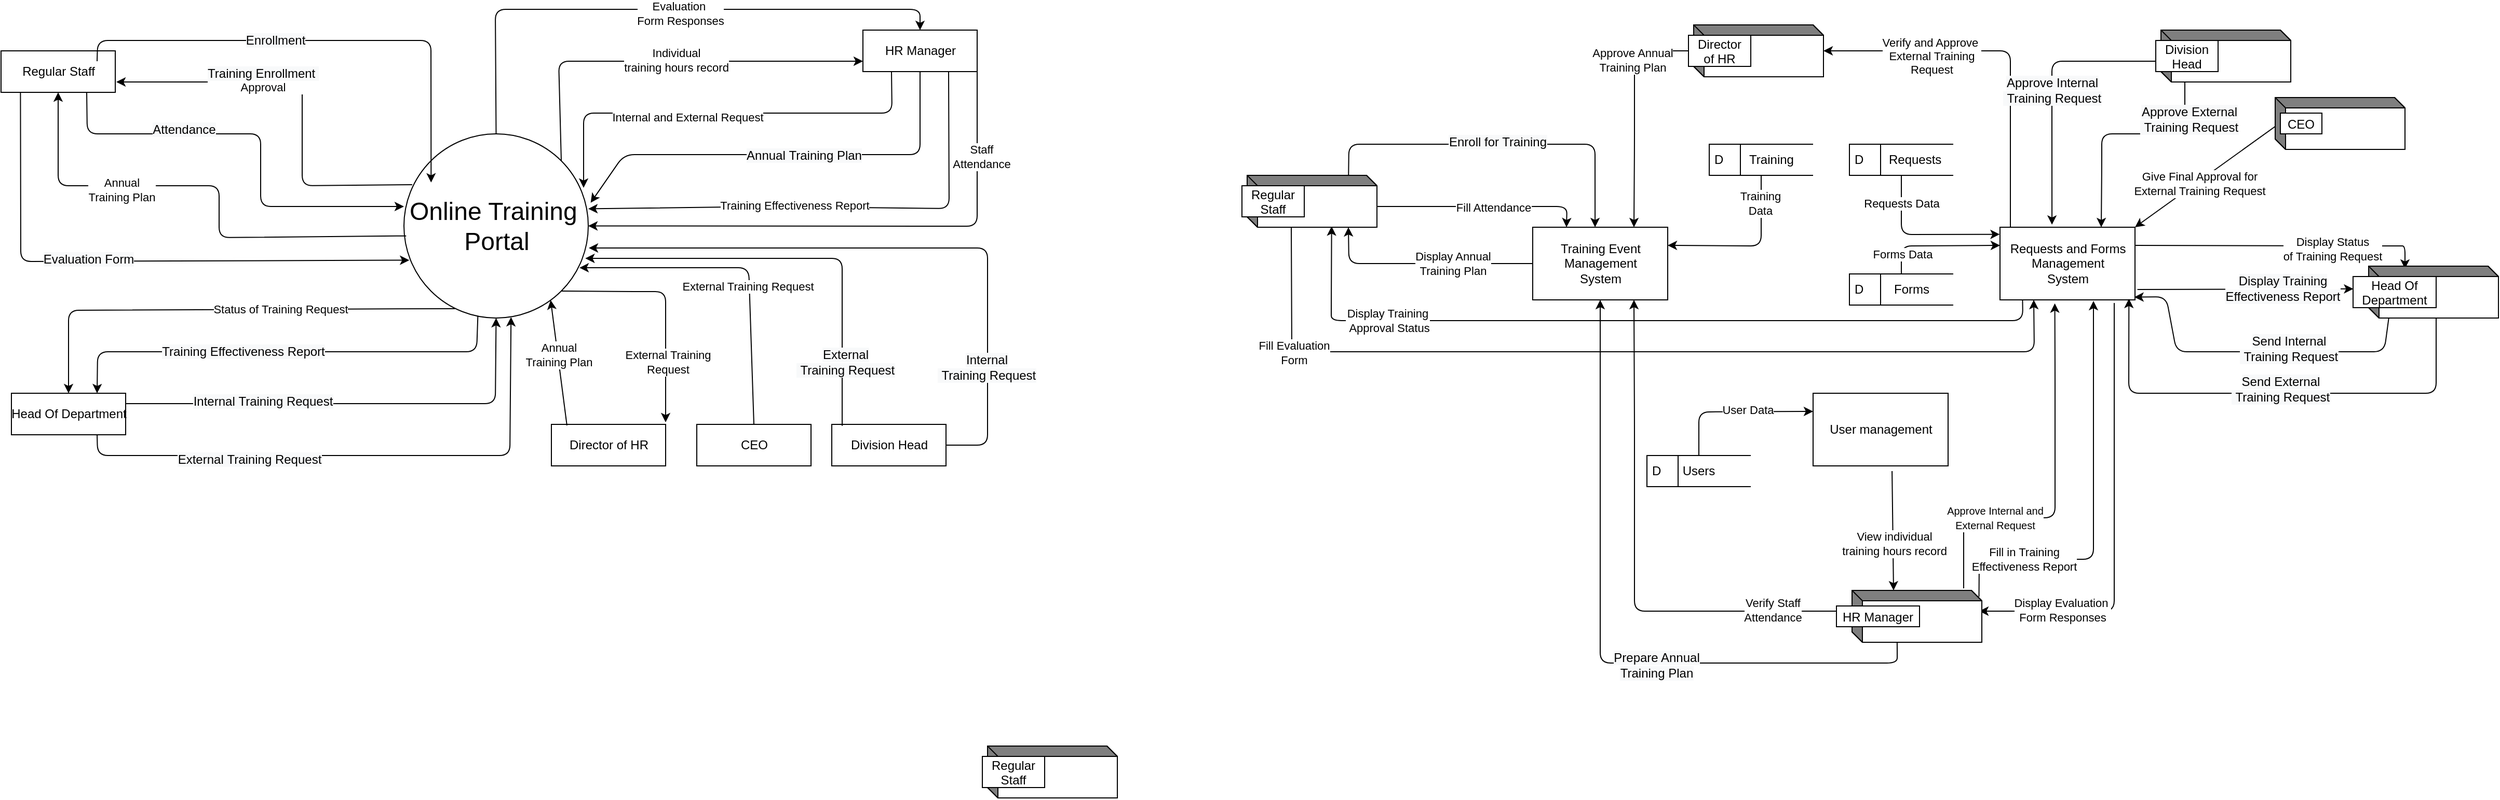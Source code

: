 <mxfile version="14.5.3" type="github">
  <diagram id="k6v7SNn6R5cbtLQKh57G" name="Page-1">
    <mxGraphModel dx="3220" dy="1243" grid="1" gridSize="10" guides="1" tooltips="1" connect="1" arrows="1" fold="1" page="1" pageScale="1" pageWidth="850" pageHeight="1100" math="0" shadow="0">
      <root>
        <mxCell id="0" />
        <mxCell id="1" parent="0" />
        <mxCell id="U9ONSfMutXBNtMthiVRR-1" value="Regular Staff" style="html=1;dashed=0;whitespace=wrap;" parent="1" vertex="1">
          <mxGeometry x="-790" y="180" width="110" height="40" as="geometry" />
        </mxCell>
        <mxCell id="U9ONSfMutXBNtMthiVRR-4" value="&lt;span style=&quot;font-size: 24px&quot;&gt;Online Training&amp;nbsp;&lt;/span&gt;&lt;br style=&quot;font-size: 24px&quot;&gt;&lt;span style=&quot;font-size: 24px&quot;&gt;Portal&lt;/span&gt;" style="shape=ellipse;html=1;dashed=0;whitespace=wrap;aspect=fixed;perimeter=ellipsePerimeter;" parent="1" vertex="1">
          <mxGeometry x="-402" y="260" width="177.5" height="177.5" as="geometry" />
        </mxCell>
        <mxCell id="U9ONSfMutXBNtMthiVRR-6" value="" style="endArrow=classic;html=1;exitX=0.045;exitY=0.276;exitDx=0;exitDy=0;exitPerimeter=0;" parent="1" source="U9ONSfMutXBNtMthiVRR-4" edge="1">
          <mxGeometry width="50" height="50" relative="1" as="geometry">
            <mxPoint x="-600" y="400" as="sourcePoint" />
            <mxPoint x="-679" y="210" as="targetPoint" />
            <Array as="points">
              <mxPoint x="-500" y="310" />
              <mxPoint x="-500" y="210" />
            </Array>
          </mxGeometry>
        </mxCell>
        <mxCell id="U9ONSfMutXBNtMthiVRR-8" value="&lt;span style=&quot;font-size: 12px ; background-color: rgb(248 , 249 , 250)&quot;&gt;Training Enrollment&amp;nbsp;&lt;br&gt;&lt;/span&gt;Approval" style="edgeLabel;html=1;align=center;verticalAlign=middle;resizable=0;points=[];" parent="U9ONSfMutXBNtMthiVRR-6" vertex="1" connectable="0">
          <mxGeometry x="0.268" y="-2" relative="1" as="geometry">
            <mxPoint as="offset" />
          </mxGeometry>
        </mxCell>
        <mxCell id="U9ONSfMutXBNtMthiVRR-9" value="" style="endArrow=classic;html=1;exitX=0.17;exitY=1.014;exitDx=0;exitDy=0;entryX=0.029;entryY=0.686;entryDx=0;entryDy=0;entryPerimeter=0;exitPerimeter=0;" parent="1" source="U9ONSfMutXBNtMthiVRR-1" target="U9ONSfMutXBNtMthiVRR-4" edge="1">
          <mxGeometry width="50" height="50" relative="1" as="geometry">
            <mxPoint x="-650" y="390" as="sourcePoint" />
            <mxPoint x="-600" y="340" as="targetPoint" />
            <Array as="points">
              <mxPoint x="-771" y="383" />
            </Array>
          </mxGeometry>
        </mxCell>
        <mxCell id="U9ONSfMutXBNtMthiVRR-10" value="&lt;span style=&quot;font-size: 12px ; background-color: rgb(248 , 249 , 250)&quot;&gt;Evaluation Form&lt;/span&gt;" style="edgeLabel;html=1;align=center;verticalAlign=middle;resizable=0;points=[];" parent="U9ONSfMutXBNtMthiVRR-9" vertex="1" connectable="0">
          <mxGeometry x="-0.153" y="2" relative="1" as="geometry">
            <mxPoint as="offset" />
          </mxGeometry>
        </mxCell>
        <mxCell id="U9ONSfMutXBNtMthiVRR-11" value="" style="endArrow=classic;html=1;exitX=0.75;exitY=1;exitDx=0;exitDy=0;" parent="1" source="U9ONSfMutXBNtMthiVRR-1" edge="1">
          <mxGeometry width="50" height="50" relative="1" as="geometry">
            <mxPoint x="-600" y="340" as="sourcePoint" />
            <mxPoint x="-402" y="330" as="targetPoint" />
            <Array as="points">
              <mxPoint x="-707" y="260" />
              <mxPoint x="-540" y="260" />
              <mxPoint x="-540" y="330" />
            </Array>
          </mxGeometry>
        </mxCell>
        <mxCell id="U9ONSfMutXBNtMthiVRR-13" value="&lt;span style=&quot;font-size: 12px ; background-color: rgb(248 , 249 , 250)&quot;&gt;Attendance&lt;/span&gt;" style="edgeLabel;html=1;align=center;verticalAlign=middle;resizable=0;points=[];" parent="U9ONSfMutXBNtMthiVRR-11" vertex="1" connectable="0">
          <mxGeometry x="-0.361" y="4" relative="1" as="geometry">
            <mxPoint as="offset" />
          </mxGeometry>
        </mxCell>
        <mxCell id="U9ONSfMutXBNtMthiVRR-14" value="" style="endArrow=classic;html=1;entryX=0.5;entryY=1;entryDx=0;entryDy=0;exitX=0.012;exitY=0.554;exitDx=0;exitDy=0;exitPerimeter=0;" parent="1" source="U9ONSfMutXBNtMthiVRR-4" target="U9ONSfMutXBNtMthiVRR-1" edge="1">
          <mxGeometry width="50" height="50" relative="1" as="geometry">
            <mxPoint x="-500" y="530" as="sourcePoint" />
            <mxPoint x="-450" y="480" as="targetPoint" />
            <Array as="points">
              <mxPoint x="-580" y="360" />
              <mxPoint x="-580" y="310" />
              <mxPoint x="-735" y="310" />
            </Array>
          </mxGeometry>
        </mxCell>
        <mxCell id="U9ONSfMutXBNtMthiVRR-15" value="Annual&lt;br&gt;Training Plan" style="edgeLabel;html=1;align=center;verticalAlign=middle;resizable=0;points=[];" parent="U9ONSfMutXBNtMthiVRR-14" vertex="1" connectable="0">
          <mxGeometry x="0.363" y="4" relative="1" as="geometry">
            <mxPoint as="offset" />
          </mxGeometry>
        </mxCell>
        <mxCell id="U9ONSfMutXBNtMthiVRR-16" value="Head Of Department" style="html=1;dashed=0;whitespace=wrap;" parent="1" vertex="1">
          <mxGeometry x="-780" y="510" width="110" height="40" as="geometry" />
        </mxCell>
        <mxCell id="U9ONSfMutXBNtMthiVRR-17" value="" style="endArrow=classic;html=1;entryX=0.5;entryY=0;entryDx=0;entryDy=0;exitX=0.277;exitY=0.949;exitDx=0;exitDy=0;exitPerimeter=0;" parent="1" source="U9ONSfMutXBNtMthiVRR-4" target="U9ONSfMutXBNtMthiVRR-16" edge="1">
          <mxGeometry width="50" height="50" relative="1" as="geometry">
            <mxPoint x="-570" y="540" as="sourcePoint" />
            <mxPoint x="-520" y="490" as="targetPoint" />
            <Array as="points">
              <mxPoint x="-725" y="430" />
            </Array>
          </mxGeometry>
        </mxCell>
        <mxCell id="U9ONSfMutXBNtMthiVRR-18" value="Status of Training Request" style="edgeLabel;html=1;align=center;verticalAlign=middle;resizable=0;points=[];" parent="U9ONSfMutXBNtMthiVRR-17" vertex="1" connectable="0">
          <mxGeometry x="-0.258" relative="1" as="geometry">
            <mxPoint as="offset" />
          </mxGeometry>
        </mxCell>
        <mxCell id="U9ONSfMutXBNtMthiVRR-19" value="" style="endArrow=classic;html=1;exitX=1;exitY=0.25;exitDx=0;exitDy=0;entryX=0.5;entryY=1;entryDx=0;entryDy=0;" parent="1" source="U9ONSfMutXBNtMthiVRR-16" target="U9ONSfMutXBNtMthiVRR-4" edge="1">
          <mxGeometry width="50" height="50" relative="1" as="geometry">
            <mxPoint x="-630" y="540" as="sourcePoint" />
            <mxPoint x="-400" y="500" as="targetPoint" />
            <Array as="points">
              <mxPoint x="-314" y="520" />
            </Array>
          </mxGeometry>
        </mxCell>
        <mxCell id="U9ONSfMutXBNtMthiVRR-20" value="&lt;span style=&quot;font-size: 12px ; background-color: rgb(248 , 249 , 250)&quot;&gt;Internal&lt;/span&gt;&lt;span style=&quot;font-size: 12px ; background-color: rgb(248 , 249 , 250)&quot;&gt;&amp;nbsp;Training Request&lt;/span&gt;" style="edgeLabel;html=1;align=center;verticalAlign=middle;resizable=0;points=[];" parent="U9ONSfMutXBNtMthiVRR-19" vertex="1" connectable="0">
          <mxGeometry x="-0.398" y="2" relative="1" as="geometry">
            <mxPoint as="offset" />
          </mxGeometry>
        </mxCell>
        <mxCell id="U9ONSfMutXBNtMthiVRR-21" value="" style="endArrow=classic;html=1;exitX=0.401;exitY=0.988;exitDx=0;exitDy=0;exitPerimeter=0;entryX=0.75;entryY=0;entryDx=0;entryDy=0;" parent="1" source="U9ONSfMutXBNtMthiVRR-4" target="U9ONSfMutXBNtMthiVRR-16" edge="1">
          <mxGeometry width="50" height="50" relative="1" as="geometry">
            <mxPoint x="-540" y="640" as="sourcePoint" />
            <mxPoint x="-490" y="590" as="targetPoint" />
            <Array as="points">
              <mxPoint x="-332" y="470" />
              <mxPoint x="-697" y="470" />
            </Array>
          </mxGeometry>
        </mxCell>
        <mxCell id="U9ONSfMutXBNtMthiVRR-22" value="&lt;span style=&quot;font-size: 12px ; background-color: rgb(248 , 249 , 250)&quot;&gt;Training&amp;nbsp;&lt;/span&gt;&lt;span style=&quot;font-size: 12px ; background-color: rgb(248 , 249 , 250)&quot;&gt;Effectiveness Report&lt;/span&gt;" style="edgeLabel;html=1;align=center;verticalAlign=middle;resizable=0;points=[];" parent="U9ONSfMutXBNtMthiVRR-21" vertex="1" connectable="0">
          <mxGeometry x="0.181" relative="1" as="geometry">
            <mxPoint as="offset" />
          </mxGeometry>
        </mxCell>
        <mxCell id="U9ONSfMutXBNtMthiVRR-23" value="" style="endArrow=classic;html=1;exitX=0.75;exitY=1;exitDx=0;exitDy=0;entryX=0.581;entryY=0.995;entryDx=0;entryDy=0;entryPerimeter=0;" parent="1" source="U9ONSfMutXBNtMthiVRR-16" target="U9ONSfMutXBNtMthiVRR-4" edge="1">
          <mxGeometry width="50" height="50" relative="1" as="geometry">
            <mxPoint x="-560" y="640" as="sourcePoint" />
            <mxPoint x="-510" y="590" as="targetPoint" />
            <Array as="points">
              <mxPoint x="-697" y="570" />
              <mxPoint x="-300" y="570" />
            </Array>
          </mxGeometry>
        </mxCell>
        <mxCell id="U9ONSfMutXBNtMthiVRR-24" value="&lt;span style=&quot;font-size: 12px ; background-color: rgb(248 , 249 , 250)&quot;&gt;External&lt;/span&gt;&lt;span style=&quot;font-size: 12px ; background-color: rgb(248 , 249 , 250)&quot;&gt;&amp;nbsp;Training Request&lt;/span&gt;" style="edgeLabel;html=1;align=center;verticalAlign=middle;resizable=0;points=[];" parent="U9ONSfMutXBNtMthiVRR-23" vertex="1" connectable="0">
          <mxGeometry x="-0.397" y="-4" relative="1" as="geometry">
            <mxPoint as="offset" />
          </mxGeometry>
        </mxCell>
        <mxCell id="U9ONSfMutXBNtMthiVRR-25" value="CEO" style="html=1;dashed=0;whitespace=wrap;" parent="1" vertex="1">
          <mxGeometry x="-120" y="540" width="110" height="40" as="geometry" />
        </mxCell>
        <mxCell id="U9ONSfMutXBNtMthiVRR-26" value="" style="endArrow=classic;html=1;exitX=0.5;exitY=0;exitDx=0;exitDy=0;entryX=0.952;entryY=0.727;entryDx=0;entryDy=0;entryPerimeter=0;" parent="1" source="U9ONSfMutXBNtMthiVRR-25" target="U9ONSfMutXBNtMthiVRR-4" edge="1">
          <mxGeometry width="50" height="50" relative="1" as="geometry">
            <mxPoint x="340" y="370" as="sourcePoint" />
            <mxPoint x="330" y="350" as="targetPoint" />
            <Array as="points">
              <mxPoint x="-70" y="389" />
            </Array>
          </mxGeometry>
        </mxCell>
        <mxCell id="U9ONSfMutXBNtMthiVRR-27" value="External Training Request" style="edgeLabel;html=1;align=center;verticalAlign=middle;resizable=0;points=[];" parent="U9ONSfMutXBNtMthiVRR-26" vertex="1" connectable="0">
          <mxGeometry x="-0.152" y="2" relative="1" as="geometry">
            <mxPoint as="offset" />
          </mxGeometry>
        </mxCell>
        <mxCell id="U9ONSfMutXBNtMthiVRR-28" value="Director of HR" style="html=1;dashed=0;whitespace=wrap;" parent="1" vertex="1">
          <mxGeometry x="-260" y="540" width="110" height="40" as="geometry" />
        </mxCell>
        <mxCell id="U9ONSfMutXBNtMthiVRR-29" value="" style="endArrow=classic;html=1;exitX=0.136;exitY=0.025;exitDx=0;exitDy=0;entryX=0.796;entryY=0.903;entryDx=0;entryDy=0;entryPerimeter=0;exitPerimeter=0;" parent="1" source="U9ONSfMutXBNtMthiVRR-28" target="U9ONSfMutXBNtMthiVRR-4" edge="1">
          <mxGeometry width="50" height="50" relative="1" as="geometry">
            <mxPoint x="-90" y="360" as="sourcePoint" />
            <mxPoint x="-40" y="310" as="targetPoint" />
            <Array as="points" />
          </mxGeometry>
        </mxCell>
        <mxCell id="U9ONSfMutXBNtMthiVRR-30" value="Annual&lt;br&gt;Training Plan" style="edgeLabel;html=1;align=center;verticalAlign=middle;resizable=0;points=[];" parent="U9ONSfMutXBNtMthiVRR-29" vertex="1" connectable="0">
          <mxGeometry x="0.122" y="-1" relative="1" as="geometry">
            <mxPoint as="offset" />
          </mxGeometry>
        </mxCell>
        <mxCell id="U9ONSfMutXBNtMthiVRR-31" value="" style="endArrow=classic;html=1;exitX=1;exitY=1;exitDx=0;exitDy=0;" parent="1" source="U9ONSfMutXBNtMthiVRR-4" edge="1">
          <mxGeometry width="50" height="50" relative="1" as="geometry">
            <mxPoint x="-180" y="390" as="sourcePoint" />
            <mxPoint x="-150" y="538" as="targetPoint" />
            <Array as="points">
              <mxPoint x="-190" y="412" />
              <mxPoint x="-150" y="412" />
              <mxPoint x="-150" y="450" />
            </Array>
          </mxGeometry>
        </mxCell>
        <mxCell id="U9ONSfMutXBNtMthiVRR-32" value="External Training&lt;br&gt;Request" style="edgeLabel;html=1;align=center;verticalAlign=middle;resizable=0;points=[];" parent="U9ONSfMutXBNtMthiVRR-31" vertex="1" connectable="0">
          <mxGeometry x="0.484" y="2" relative="1" as="geometry">
            <mxPoint as="offset" />
          </mxGeometry>
        </mxCell>
        <mxCell id="U9ONSfMutXBNtMthiVRR-33" value="Division Head" style="html=1;dashed=0;whitespace=wrap;" parent="1" vertex="1">
          <mxGeometry x="10" y="540" width="110" height="40" as="geometry" />
        </mxCell>
        <mxCell id="U9ONSfMutXBNtMthiVRR-37" value="" style="endArrow=classic;html=1;exitX=1;exitY=0.5;exitDx=0;exitDy=0;" parent="1" source="U9ONSfMutXBNtMthiVRR-33" edge="1">
          <mxGeometry width="50" height="50" relative="1" as="geometry">
            <mxPoint x="7.5" y="320.0" as="sourcePoint" />
            <mxPoint x="-224" y="370" as="targetPoint" />
            <Array as="points">
              <mxPoint x="160" y="560" />
              <mxPoint x="160" y="370" />
            </Array>
          </mxGeometry>
        </mxCell>
        <mxCell id="U9ONSfMutXBNtMthiVRR-53" value="&lt;span style=&quot;font-size: 12px ; background-color: rgb(248 , 249 , 250)&quot;&gt;Internal&lt;/span&gt;&lt;br style=&quot;font-size: 12px ; background-color: rgb(248 , 249 , 250)&quot;&gt;&lt;span style=&quot;font-size: 12px ; background-color: rgb(248 , 249 , 250)&quot;&gt;&amp;nbsp;Training Request&lt;/span&gt;" style="edgeLabel;html=1;align=center;verticalAlign=middle;resizable=0;points=[];" parent="U9ONSfMutXBNtMthiVRR-37" vertex="1" connectable="0">
          <mxGeometry x="-0.623" y="1" relative="1" as="geometry">
            <mxPoint as="offset" />
          </mxGeometry>
        </mxCell>
        <mxCell id="U9ONSfMutXBNtMthiVRR-39" value="" style="endArrow=classic;html=1;exitX=0.091;exitY=0.033;exitDx=0;exitDy=0;exitPerimeter=0;entryX=0.984;entryY=0.676;entryDx=0;entryDy=0;entryPerimeter=0;" parent="1" source="U9ONSfMutXBNtMthiVRR-33" target="U9ONSfMutXBNtMthiVRR-4" edge="1">
          <mxGeometry width="50" height="50" relative="1" as="geometry">
            <mxPoint x="-120" y="380" as="sourcePoint" />
            <mxPoint x="-223" y="358" as="targetPoint" />
            <Array as="points">
              <mxPoint x="20" y="450" />
              <mxPoint x="20" y="380" />
            </Array>
          </mxGeometry>
        </mxCell>
        <mxCell id="U9ONSfMutXBNtMthiVRR-52" value="&lt;span style=&quot;font-size: 12px ; background-color: rgb(248 , 249 , 250)&quot;&gt;External&lt;/span&gt;&lt;br style=&quot;font-size: 12px ; background-color: rgb(248 , 249 , 250)&quot;&gt;&lt;span style=&quot;font-size: 12px ; background-color: rgb(248 , 249 , 250)&quot;&gt;&amp;nbsp;Training Request&lt;/span&gt;" style="edgeLabel;html=1;align=center;verticalAlign=middle;resizable=0;points=[];" parent="U9ONSfMutXBNtMthiVRR-39" vertex="1" connectable="0">
          <mxGeometry x="-0.696" y="-3" relative="1" as="geometry">
            <mxPoint as="offset" />
          </mxGeometry>
        </mxCell>
        <mxCell id="U9ONSfMutXBNtMthiVRR-41" value="HR Manager" style="html=1;dashed=0;whitespace=wrap;" parent="1" vertex="1">
          <mxGeometry x="40" y="160" width="110" height="40" as="geometry" />
        </mxCell>
        <mxCell id="U9ONSfMutXBNtMthiVRR-42" value="" style="endArrow=classic;html=1;exitX=0.5;exitY=0;exitDx=0;exitDy=0;entryX=0.5;entryY=0;entryDx=0;entryDy=0;" parent="1" source="U9ONSfMutXBNtMthiVRR-4" target="U9ONSfMutXBNtMthiVRR-41" edge="1">
          <mxGeometry width="50" height="50" relative="1" as="geometry">
            <mxPoint x="-300" y="230" as="sourcePoint" />
            <mxPoint x="-250" y="180" as="targetPoint" />
            <Array as="points">
              <mxPoint x="-314" y="140" />
              <mxPoint x="95" y="140" />
            </Array>
          </mxGeometry>
        </mxCell>
        <mxCell id="U9ONSfMutXBNtMthiVRR-43" value="Evaluation&amp;nbsp;&lt;br&gt;Form Responses" style="edgeLabel;html=1;align=center;verticalAlign=middle;resizable=0;points=[];" parent="U9ONSfMutXBNtMthiVRR-42" vertex="1" connectable="0">
          <mxGeometry x="0.084" y="-4" relative="1" as="geometry">
            <mxPoint as="offset" />
          </mxGeometry>
        </mxCell>
        <mxCell id="U9ONSfMutXBNtMthiVRR-44" value="" style="endArrow=classic;html=1;exitX=1;exitY=0;exitDx=0;exitDy=0;entryX=0;entryY=0.75;entryDx=0;entryDy=0;" parent="1" source="U9ONSfMutXBNtMthiVRR-4" target="U9ONSfMutXBNtMthiVRR-41" edge="1">
          <mxGeometry width="50" height="50" relative="1" as="geometry">
            <mxPoint x="20" y="50" as="sourcePoint" />
            <mxPoint x="70" as="targetPoint" />
            <Array as="points">
              <mxPoint x="-253" y="190" />
            </Array>
          </mxGeometry>
        </mxCell>
        <mxCell id="U9ONSfMutXBNtMthiVRR-45" value="Individual&lt;br&gt;training hours record" style="edgeLabel;html=1;align=center;verticalAlign=middle;resizable=0;points=[];" parent="U9ONSfMutXBNtMthiVRR-44" vertex="1" connectable="0">
          <mxGeometry x="0.073" y="1" relative="1" as="geometry">
            <mxPoint as="offset" />
          </mxGeometry>
        </mxCell>
        <mxCell id="U9ONSfMutXBNtMthiVRR-46" value="" style="endArrow=classic;html=1;exitX=0.25;exitY=1;exitDx=0;exitDy=0;" parent="1" source="U9ONSfMutXBNtMthiVRR-41" edge="1">
          <mxGeometry width="50" height="50" relative="1" as="geometry">
            <mxPoint y="80" as="sourcePoint" />
            <mxPoint x="-229" y="312" as="targetPoint" />
            <Array as="points">
              <mxPoint x="68" y="240" />
              <mxPoint x="-90" y="240" />
              <mxPoint x="-229" y="240" />
            </Array>
          </mxGeometry>
        </mxCell>
        <mxCell id="U9ONSfMutXBNtMthiVRR-47" value="Internal and External Request" style="edgeLabel;html=1;align=center;verticalAlign=middle;resizable=0;points=[];" parent="U9ONSfMutXBNtMthiVRR-46" vertex="1" connectable="0">
          <mxGeometry x="0.158" y="4" relative="1" as="geometry">
            <mxPoint as="offset" />
          </mxGeometry>
        </mxCell>
        <mxCell id="U9ONSfMutXBNtMthiVRR-48" value="" style="endArrow=classic;html=1;exitX=0.5;exitY=1;exitDx=0;exitDy=0;entryX=1.013;entryY=0.374;entryDx=0;entryDy=0;entryPerimeter=0;" parent="1" source="U9ONSfMutXBNtMthiVRR-41" target="U9ONSfMutXBNtMthiVRR-4" edge="1">
          <mxGeometry width="50" height="50" relative="1" as="geometry">
            <mxPoint x="200" y="300" as="sourcePoint" />
            <mxPoint x="250" y="250" as="targetPoint" />
            <Array as="points">
              <mxPoint x="95" y="280" />
              <mxPoint x="-190" y="280" />
            </Array>
          </mxGeometry>
        </mxCell>
        <mxCell id="U9ONSfMutXBNtMthiVRR-49" value="&lt;span style=&quot;font-size: 12px ; background-color: rgb(248 , 249 , 250)&quot;&gt;Annual&amp;nbsp;&lt;/span&gt;&lt;span style=&quot;font-size: 12px ; background-color: rgb(248 , 249 , 250)&quot;&gt;Training Plan&lt;/span&gt;" style="edgeLabel;html=1;align=center;verticalAlign=middle;resizable=0;points=[];" parent="U9ONSfMutXBNtMthiVRR-48" vertex="1" connectable="0">
          <mxGeometry x="-0.086" y="1" relative="1" as="geometry">
            <mxPoint as="offset" />
          </mxGeometry>
        </mxCell>
        <mxCell id="U9ONSfMutXBNtMthiVRR-54" value="" style="endArrow=classic;html=1;exitX=0.75;exitY=1;exitDx=0;exitDy=0;entryX=1;entryY=0.407;entryDx=0;entryDy=0;entryPerimeter=0;" parent="1" source="U9ONSfMutXBNtMthiVRR-41" target="U9ONSfMutXBNtMthiVRR-4" edge="1">
          <mxGeometry width="50" height="50" relative="1" as="geometry">
            <mxPoint x="170" y="290" as="sourcePoint" />
            <mxPoint x="220" y="240" as="targetPoint" />
            <Array as="points">
              <mxPoint x="123" y="332" />
              <mxPoint x="-50" y="330" />
            </Array>
          </mxGeometry>
        </mxCell>
        <mxCell id="U9ONSfMutXBNtMthiVRR-55" value="Training Effectiveness Report" style="edgeLabel;html=1;align=center;verticalAlign=middle;resizable=0;points=[];" parent="U9ONSfMutXBNtMthiVRR-54" vertex="1" connectable="0">
          <mxGeometry x="0.172" y="-2" relative="1" as="geometry">
            <mxPoint as="offset" />
          </mxGeometry>
        </mxCell>
        <mxCell id="U9ONSfMutXBNtMthiVRR-56" value="" style="endArrow=classic;html=1;exitX=1;exitY=0.5;exitDx=0;exitDy=0;entryX=1;entryY=0.5;entryDx=0;entryDy=0;" parent="1" source="U9ONSfMutXBNtMthiVRR-41" target="U9ONSfMutXBNtMthiVRR-4" edge="1">
          <mxGeometry width="50" height="50" relative="1" as="geometry">
            <mxPoint x="260" y="250" as="sourcePoint" />
            <mxPoint x="310" y="200" as="targetPoint" />
            <Array as="points">
              <mxPoint x="150" y="349" />
            </Array>
          </mxGeometry>
        </mxCell>
        <mxCell id="U9ONSfMutXBNtMthiVRR-57" value="Staff&lt;br&gt;Attendance" style="edgeLabel;html=1;align=center;verticalAlign=middle;resizable=0;points=[];" parent="U9ONSfMutXBNtMthiVRR-56" vertex="1" connectable="0">
          <mxGeometry x="-0.625" y="4" relative="1" as="geometry">
            <mxPoint as="offset" />
          </mxGeometry>
        </mxCell>
        <mxCell id="U9ONSfMutXBNtMthiVRR-58" value="" style="endArrow=classic;html=1;entryX=0.091;entryY=0.208;entryDx=0;entryDy=0;entryPerimeter=0;exitX=0.75;exitY=0;exitDx=0;exitDy=0;" parent="1" edge="1">
          <mxGeometry width="50" height="50" relative="1" as="geometry">
            <mxPoint x="-697.5" y="190.0" as="sourcePoint" />
            <mxPoint x="-375.847" y="306.92" as="targetPoint" />
            <Array as="points">
              <mxPoint x="-697" y="170" />
              <mxPoint x="-520" y="170" />
              <mxPoint x="-376" y="170" />
            </Array>
          </mxGeometry>
        </mxCell>
        <mxCell id="U9ONSfMutXBNtMthiVRR-59" value="&lt;span style=&quot;font-size: 12px ; background-color: rgb(248 , 249 , 250)&quot;&gt;Enrollment&lt;/span&gt;" style="edgeLabel;html=1;align=center;verticalAlign=middle;resizable=0;points=[];" parent="U9ONSfMutXBNtMthiVRR-58" vertex="1" connectable="0">
          <mxGeometry x="-0.2" relative="1" as="geometry">
            <mxPoint as="offset" />
          </mxGeometry>
        </mxCell>
        <mxCell id="U9ONSfMutXBNtMthiVRR-65" value="" style="endArrow=classic;html=1;exitX=0.75;exitY=0;exitDx=0;exitDy=0;entryX=0.462;entryY=0;entryDx=0;entryDy=0;entryPerimeter=0;" parent="1" target="U9ONSfMutXBNtMthiVRR-67" edge="1">
          <mxGeometry width="50" height="50" relative="1" as="geometry">
            <mxPoint x="507.5" y="310" as="sourcePoint" />
            <mxPoint x="745" y="340" as="targetPoint" />
            <Array as="points">
              <mxPoint x="508" y="270" />
              <mxPoint x="745" y="270" />
            </Array>
          </mxGeometry>
        </mxCell>
        <mxCell id="U9ONSfMutXBNtMthiVRR-70" value="&lt;span style=&quot;font-size: 12px ; background-color: rgb(248 , 249 , 250)&quot;&gt;Enroll for Training&lt;/span&gt;" style="edgeLabel;html=1;align=center;verticalAlign=middle;resizable=0;points=[];" parent="U9ONSfMutXBNtMthiVRR-65" vertex="1" connectable="0">
          <mxGeometry x="0.026" y="2" relative="1" as="geometry">
            <mxPoint as="offset" />
          </mxGeometry>
        </mxCell>
        <mxCell id="U9ONSfMutXBNtMthiVRR-67" value="Training Event &lt;br&gt;Management&lt;br&gt;System" style="html=1;dashed=0;whitespace=wrap;" parent="1" vertex="1">
          <mxGeometry x="685" y="350" width="130" height="70" as="geometry" />
        </mxCell>
        <mxCell id="U9ONSfMutXBNtMthiVRR-69" value="User management" style="html=1;dashed=0;whitespace=wrap;" parent="1" vertex="1">
          <mxGeometry x="955" y="510" width="130" height="70" as="geometry" />
        </mxCell>
        <mxCell id="U9ONSfMutXBNtMthiVRR-71" value="" style="endArrow=classic;html=1;entryX=0.75;entryY=1;entryDx=0;entryDy=0;exitX=0;exitY=0.5;exitDx=0;exitDy=0;" parent="1" source="U9ONSfMutXBNtMthiVRR-67" edge="1">
          <mxGeometry width="50" height="50" relative="1" as="geometry">
            <mxPoint x="515" y="460" as="sourcePoint" />
            <mxPoint x="507.5" y="350" as="targetPoint" />
            <Array as="points">
              <mxPoint x="508" y="385" />
            </Array>
          </mxGeometry>
        </mxCell>
        <mxCell id="U9ONSfMutXBNtMthiVRR-72" value="Display Annual&lt;br&gt;Training Plan" style="edgeLabel;html=1;align=center;verticalAlign=middle;resizable=0;points=[];" parent="U9ONSfMutXBNtMthiVRR-71" vertex="1" connectable="0">
          <mxGeometry x="-0.272" relative="1" as="geometry">
            <mxPoint as="offset" />
          </mxGeometry>
        </mxCell>
        <mxCell id="U9ONSfMutXBNtMthiVRR-73" value="" style="endArrow=classic;html=1;exitX=0.25;exitY=1;exitDx=0;exitDy=0;entryX=0.25;entryY=1;entryDx=0;entryDy=0;" parent="1" target="U9ONSfMutXBNtMthiVRR-130" edge="1">
          <mxGeometry width="50" height="50" relative="1" as="geometry">
            <mxPoint x="452.5" y="350" as="sourcePoint" />
            <mxPoint x="565" y="585" as="targetPoint" />
            <Array as="points">
              <mxPoint x="453" y="470" />
              <mxPoint x="1168" y="470" />
            </Array>
          </mxGeometry>
        </mxCell>
        <mxCell id="U9ONSfMutXBNtMthiVRR-75" value="Fill Evaluation&lt;br&gt;Form" style="edgeLabel;html=1;align=center;verticalAlign=middle;resizable=0;points=[];" parent="U9ONSfMutXBNtMthiVRR-73" vertex="1" connectable="0">
          <mxGeometry x="-0.725" y="-1" relative="1" as="geometry">
            <mxPoint as="offset" />
          </mxGeometry>
        </mxCell>
        <mxCell id="U9ONSfMutXBNtMthiVRR-74" value="" style="endArrow=classic;html=1;entryX=0.603;entryY=0.979;entryDx=0;entryDy=0;exitX=0.167;exitY=0.995;exitDx=0;exitDy=0;entryPerimeter=0;exitPerimeter=0;" parent="1" source="U9ONSfMutXBNtMthiVRR-130" edge="1">
          <mxGeometry width="50" height="50" relative="1" as="geometry">
            <mxPoint x="545" y="470" as="sourcePoint" />
            <mxPoint x="491.33" y="349.16" as="targetPoint" />
            <Array as="points">
              <mxPoint x="1157" y="440" />
              <mxPoint x="491" y="440" />
              <mxPoint x="491" y="430" />
            </Array>
          </mxGeometry>
        </mxCell>
        <mxCell id="U9ONSfMutXBNtMthiVRR-198" value="Display Training&lt;br&gt;&amp;nbsp;Approval Status" style="edgeLabel;html=1;align=center;verticalAlign=middle;resizable=0;points=[];" parent="U9ONSfMutXBNtMthiVRR-74" vertex="1" connectable="0">
          <mxGeometry x="0.629" relative="1" as="geometry">
            <mxPoint as="offset" />
          </mxGeometry>
        </mxCell>
        <mxCell id="U9ONSfMutXBNtMthiVRR-77" value="" style="endArrow=classic;html=1;exitX=1;exitY=0.5;exitDx=0;exitDy=0;entryX=0.25;entryY=0;entryDx=0;entryDy=0;" parent="1" target="U9ONSfMutXBNtMthiVRR-67" edge="1">
          <mxGeometry width="50" height="50" relative="1" as="geometry">
            <mxPoint x="535" y="330" as="sourcePoint" />
            <mxPoint x="655" y="310" as="targetPoint" />
            <Array as="points">
              <mxPoint x="718" y="330" />
            </Array>
          </mxGeometry>
        </mxCell>
        <mxCell id="U9ONSfMutXBNtMthiVRR-78" value="Fill Attendance" style="edgeLabel;html=1;align=center;verticalAlign=middle;resizable=0;points=[];" parent="U9ONSfMutXBNtMthiVRR-77" vertex="1" connectable="0">
          <mxGeometry x="0.101" y="-1" relative="1" as="geometry">
            <mxPoint as="offset" />
          </mxGeometry>
        </mxCell>
        <mxCell id="U9ONSfMutXBNtMthiVRR-127" value="" style="endArrow=classic;html=1;exitX=0;exitY=0.5;exitDx=0;exitDy=0;entryX=0.75;entryY=0;entryDx=0;entryDy=0;" parent="1" target="U9ONSfMutXBNtMthiVRR-67" edge="1">
          <mxGeometry width="50" height="50" relative="1" as="geometry">
            <mxPoint x="855" y="180" as="sourcePoint" />
            <mxPoint x="925" y="310" as="targetPoint" />
            <Array as="points">
              <mxPoint x="783" y="180" />
              <mxPoint x="783" y="270" />
            </Array>
          </mxGeometry>
        </mxCell>
        <mxCell id="U9ONSfMutXBNtMthiVRR-129" value="Approve Annual&lt;br&gt;Training Plan" style="edgeLabel;html=1;align=center;verticalAlign=middle;resizable=0;points=[];" parent="U9ONSfMutXBNtMthiVRR-127" vertex="1" connectable="0">
          <mxGeometry x="-0.33" y="-2" relative="1" as="geometry">
            <mxPoint as="offset" />
          </mxGeometry>
        </mxCell>
        <mxCell id="U9ONSfMutXBNtMthiVRR-130" value="Requests and Forms&lt;br&gt;Management&lt;br&gt;System" style="html=1;dashed=0;whitespace=wrap;" parent="1" vertex="1">
          <mxGeometry x="1135" y="350" width="130" height="70" as="geometry" />
        </mxCell>
        <mxCell id="U9ONSfMutXBNtMthiVRR-133" value="" style="endArrow=classic;html=1;entryX=1;entryY=0.5;entryDx=0;entryDy=0;exitX=0.077;exitY=0;exitDx=0;exitDy=0;exitPerimeter=0;" parent="1" source="U9ONSfMutXBNtMthiVRR-130" edge="1">
          <mxGeometry width="50" height="50" relative="1" as="geometry">
            <mxPoint x="1055" y="310" as="sourcePoint" />
            <mxPoint x="965" y="180" as="targetPoint" />
            <Array as="points">
              <mxPoint x="1145" y="180" />
              <mxPoint x="1105" y="180" />
            </Array>
          </mxGeometry>
        </mxCell>
        <mxCell id="U9ONSfMutXBNtMthiVRR-134" value="Verify and Approve&amp;nbsp;&lt;br&gt;External Training&lt;br&gt;Request" style="edgeLabel;html=1;align=center;verticalAlign=middle;resizable=0;points=[];" parent="U9ONSfMutXBNtMthiVRR-133" vertex="1" connectable="0">
          <mxGeometry x="0.406" y="5" relative="1" as="geometry">
            <mxPoint as="offset" />
          </mxGeometry>
        </mxCell>
        <mxCell id="U9ONSfMutXBNtMthiVRR-136" value="" style="endArrow=classic;html=1;entryX=0.385;entryY=-0.035;entryDx=0;entryDy=0;exitX=0;exitY=0.5;exitDx=0;exitDy=0;entryPerimeter=0;" parent="1" target="U9ONSfMutXBNtMthiVRR-130" edge="1">
          <mxGeometry width="50" height="50" relative="1" as="geometry">
            <mxPoint x="1285" y="190" as="sourcePoint" />
            <mxPoint x="1355" y="360" as="targetPoint" />
            <Array as="points">
              <mxPoint x="1185" y="190" />
              <mxPoint x="1185" y="250" />
            </Array>
          </mxGeometry>
        </mxCell>
        <mxCell id="U9ONSfMutXBNtMthiVRR-138" value="&lt;span style=&quot;font-size: 12px ; background-color: rgb(248 , 249 , 250)&quot;&gt;Approve&amp;nbsp;Internal&lt;/span&gt;&lt;br style=&quot;font-size: 12px ; background-color: rgb(248 , 249 , 250)&quot;&gt;&lt;span style=&quot;font-size: 12px ; background-color: rgb(248 , 249 , 250)&quot;&gt;&amp;nbsp;Training Request&lt;/span&gt;" style="edgeLabel;html=1;align=center;verticalAlign=middle;resizable=0;points=[];" parent="U9ONSfMutXBNtMthiVRR-136" vertex="1" connectable="0">
          <mxGeometry x="-0.008" relative="1" as="geometry">
            <mxPoint as="offset" />
          </mxGeometry>
        </mxCell>
        <mxCell id="U9ONSfMutXBNtMthiVRR-137" value="" style="endArrow=classic;html=1;entryX=0.75;entryY=0;entryDx=0;entryDy=0;" parent="1" target="U9ONSfMutXBNtMthiVRR-130" edge="1">
          <mxGeometry width="50" height="50" relative="1" as="geometry">
            <mxPoint x="1313" y="210" as="sourcePoint" />
            <mxPoint x="1385" y="330" as="targetPoint" />
            <Array as="points">
              <mxPoint x="1313" y="260" />
              <mxPoint x="1233" y="260" />
              <mxPoint x="1233" y="290" />
            </Array>
          </mxGeometry>
        </mxCell>
        <mxCell id="U9ONSfMutXBNtMthiVRR-139" value="&lt;span style=&quot;font-size: 12px ; background-color: rgb(248 , 249 , 250)&quot;&gt;Approve&amp;nbsp;External&lt;/span&gt;&lt;br style=&quot;font-size: 12px ; background-color: rgb(248 , 249 , 250)&quot;&gt;&lt;span style=&quot;font-size: 12px ; background-color: rgb(248 , 249 , 250)&quot;&gt;&amp;nbsp;Training Request&lt;/span&gt;" style="edgeLabel;html=1;align=center;verticalAlign=middle;resizable=0;points=[];" parent="U9ONSfMutXBNtMthiVRR-137" vertex="1" connectable="0">
          <mxGeometry x="-0.672" y="4" relative="1" as="geometry">
            <mxPoint as="offset" />
          </mxGeometry>
        </mxCell>
        <mxCell id="U9ONSfMutXBNtMthiVRR-142" value="" style="endArrow=classic;html=1;exitX=0;exitY=0.5;exitDx=0;exitDy=0;entryX=1;entryY=0;entryDx=0;entryDy=0;" parent="1" target="U9ONSfMutXBNtMthiVRR-130" edge="1">
          <mxGeometry width="50" height="50" relative="1" as="geometry">
            <mxPoint x="1404" y="250" as="sourcePoint" />
            <mxPoint x="1266" y="385" as="targetPoint" />
          </mxGeometry>
        </mxCell>
        <mxCell id="U9ONSfMutXBNtMthiVRR-144" value="Give Final Approval for&lt;br&gt;External Training Request" style="edgeLabel;html=1;align=center;verticalAlign=middle;resizable=0;points=[];" parent="U9ONSfMutXBNtMthiVRR-142" vertex="1" connectable="0">
          <mxGeometry x="0.125" y="2" relative="1" as="geometry">
            <mxPoint as="offset" />
          </mxGeometry>
        </mxCell>
        <mxCell id="U9ONSfMutXBNtMthiVRR-146" value="" style="endArrow=classic;html=1;exitX=0.978;exitY=0.122;exitDx=0;exitDy=0;exitPerimeter=0;" parent="1" source="p_xhN6W9oCaHwbjZKzuQ-19" edge="1">
          <mxGeometry width="50" height="50" relative="1" as="geometry">
            <mxPoint x="1115" y="700" as="sourcePoint" />
            <mxPoint x="1225" y="421" as="targetPoint" />
            <Array as="points">
              <mxPoint x="1115" y="670" />
              <mxPoint x="1155" y="670" />
              <mxPoint x="1225" y="670" />
              <mxPoint x="1225" y="540" />
            </Array>
          </mxGeometry>
        </mxCell>
        <mxCell id="U9ONSfMutXBNtMthiVRR-185" value="Fill in Training&lt;br&gt;Effectiveness Report" style="edgeLabel;html=1;align=center;verticalAlign=middle;resizable=0;points=[];" parent="U9ONSfMutXBNtMthiVRR-146" vertex="1" connectable="0">
          <mxGeometry x="-0.603" relative="1" as="geometry">
            <mxPoint as="offset" />
          </mxGeometry>
        </mxCell>
        <mxCell id="U9ONSfMutXBNtMthiVRR-148" value="" style="endArrow=classic;html=1;entryX=0.406;entryY=1.048;entryDx=0;entryDy=0;entryPerimeter=0;" parent="1" target="U9ONSfMutXBNtMthiVRR-130" edge="1">
          <mxGeometry width="50" height="50" relative="1" as="geometry">
            <mxPoint x="1100" y="698" as="sourcePoint" />
            <mxPoint x="1445" y="620" as="targetPoint" />
            <Array as="points">
              <mxPoint x="1100" y="630" />
              <mxPoint x="1188" y="630" />
              <mxPoint x="1188" y="490" />
            </Array>
          </mxGeometry>
        </mxCell>
        <mxCell id="U9ONSfMutXBNtMthiVRR-194" value="&lt;font style=&quot;font-size: 10px&quot;&gt;Approve Internal and&lt;br&gt;External&amp;nbsp;&lt;/font&gt;&lt;font style=&quot;font-size: 10px&quot;&gt;Request&lt;/font&gt;" style="edgeLabel;html=1;align=center;verticalAlign=middle;resizable=0;points=[];" parent="U9ONSfMutXBNtMthiVRR-148" vertex="1" connectable="0">
          <mxGeometry x="-0.461" relative="1" as="geometry">
            <mxPoint as="offset" />
          </mxGeometry>
        </mxCell>
        <mxCell id="U9ONSfMutXBNtMthiVRR-151" value="" style="endArrow=classic;html=1;" parent="1" edge="1">
          <mxGeometry width="50" height="50" relative="1" as="geometry">
            <mxPoint x="1245" y="423" as="sourcePoint" />
            <mxPoint x="1115" y="720" as="targetPoint" />
            <Array as="points">
              <mxPoint x="1245" y="550" />
              <mxPoint x="1245" y="720" />
              <mxPoint x="1168" y="720" />
            </Array>
          </mxGeometry>
        </mxCell>
        <mxCell id="U9ONSfMutXBNtMthiVRR-183" value="Display Evaluation&amp;nbsp;&lt;br&gt;Form Responses" style="edgeLabel;html=1;align=center;verticalAlign=middle;resizable=0;points=[];" parent="U9ONSfMutXBNtMthiVRR-151" vertex="1" connectable="0">
          <mxGeometry x="0.625" y="-1" relative="1" as="geometry">
            <mxPoint as="offset" />
          </mxGeometry>
        </mxCell>
        <mxCell id="U9ONSfMutXBNtMthiVRR-153" value="" style="endArrow=classic;html=1;exitX=0.278;exitY=1.002;exitDx=0;exitDy=0;entryX=0.5;entryY=1;entryDx=0;entryDy=0;exitPerimeter=0;" parent="1" target="U9ONSfMutXBNtMthiVRR-67" edge="1">
          <mxGeometry width="50" height="50" relative="1" as="geometry">
            <mxPoint x="1035.58" y="740.08" as="sourcePoint" />
            <mxPoint x="555" y="750" as="targetPoint" />
            <Array as="points">
              <mxPoint x="1036" y="750" />
              <mxPoint x="1036" y="770" />
              <mxPoint x="750" y="770" />
              <mxPoint x="750" y="600" />
              <mxPoint x="750" y="560" />
            </Array>
          </mxGeometry>
        </mxCell>
        <mxCell id="U9ONSfMutXBNtMthiVRR-199" value="&lt;span style=&quot;font-size: 12px ; background-color: rgb(248 , 249 , 250)&quot;&gt;Prepare Annual&lt;/span&gt;&lt;br style=&quot;font-size: 12px&quot;&gt;&lt;span style=&quot;font-size: 12px ; background-color: rgb(248 , 249 , 250)&quot;&gt;Training Plan&lt;/span&gt;" style="edgeLabel;html=1;align=center;verticalAlign=middle;resizable=0;points=[];" parent="U9ONSfMutXBNtMthiVRR-153" vertex="1" connectable="0">
          <mxGeometry x="-0.212" y="2" relative="1" as="geometry">
            <mxPoint as="offset" />
          </mxGeometry>
        </mxCell>
        <mxCell id="U9ONSfMutXBNtMthiVRR-157" value="" style="endArrow=classic;html=1;exitX=0;exitY=0.5;exitDx=0;exitDy=0;entryX=0.75;entryY=1;entryDx=0;entryDy=0;" parent="1" target="U9ONSfMutXBNtMthiVRR-67" edge="1">
          <mxGeometry width="50" height="50" relative="1" as="geometry">
            <mxPoint x="1005" y="720" as="sourcePoint" />
            <mxPoint x="745" y="610" as="targetPoint" />
            <Array as="points">
              <mxPoint x="905" y="720" />
              <mxPoint x="783" y="720" />
              <mxPoint x="783" y="540" />
            </Array>
          </mxGeometry>
        </mxCell>
        <mxCell id="U9ONSfMutXBNtMthiVRR-200" value="Verify Staff&lt;br&gt;Attendance" style="edgeLabel;html=1;align=center;verticalAlign=middle;resizable=0;points=[];" parent="U9ONSfMutXBNtMthiVRR-157" vertex="1" connectable="0">
          <mxGeometry x="-0.658" y="-1" relative="1" as="geometry">
            <mxPoint as="offset" />
          </mxGeometry>
        </mxCell>
        <mxCell id="U9ONSfMutXBNtMthiVRR-172" value="" style="endArrow=classic;html=1;entryX=0.955;entryY=0.984;entryDx=0;entryDy=0;entryPerimeter=0;exitX=0.75;exitY=1;exitDx=0;exitDy=0;" parent="1" target="U9ONSfMutXBNtMthiVRR-130" edge="1">
          <mxGeometry width="50" height="50" relative="1" as="geometry">
            <mxPoint x="1555" y="430" as="sourcePoint" />
            <mxPoint x="1225" y="423" as="targetPoint" />
            <Array as="points">
              <mxPoint x="1555" y="510" />
              <mxPoint x="1259" y="510" />
            </Array>
          </mxGeometry>
        </mxCell>
        <mxCell id="U9ONSfMutXBNtMthiVRR-174" value="&lt;span style=&quot;font-size: 12px ; background-color: rgb(248 , 249 , 250)&quot;&gt;Send External&lt;/span&gt;&lt;br style=&quot;font-size: 12px ; background-color: rgb(248 , 249 , 250)&quot;&gt;&lt;span style=&quot;font-size: 12px ; background-color: rgb(248 , 249 , 250)&quot;&gt;&amp;nbsp;Training Request&lt;/span&gt;" style="edgeLabel;html=1;align=center;verticalAlign=middle;resizable=0;points=[];" parent="U9ONSfMutXBNtMthiVRR-172" vertex="1" connectable="0">
          <mxGeometry x="-0.016" y="-4" relative="1" as="geometry">
            <mxPoint as="offset" />
          </mxGeometry>
        </mxCell>
        <mxCell id="U9ONSfMutXBNtMthiVRR-175" value="" style="endArrow=classic;html=1;entryX=0.995;entryY=0.962;entryDx=0;entryDy=0;entryPerimeter=0;exitX=0.375;exitY=1.075;exitDx=0;exitDy=0;exitPerimeter=0;" parent="1" target="U9ONSfMutXBNtMthiVRR-130" edge="1">
          <mxGeometry width="50" height="50" relative="1" as="geometry">
            <mxPoint x="1510" y="433" as="sourcePoint" />
            <mxPoint x="1385" y="540" as="targetPoint" />
            <Array as="points">
              <mxPoint x="1505" y="470" />
              <mxPoint x="1435" y="470" />
              <mxPoint x="1305" y="470" />
              <mxPoint x="1295" y="417" />
            </Array>
          </mxGeometry>
        </mxCell>
        <mxCell id="U9ONSfMutXBNtMthiVRR-176" value="&lt;span style=&quot;font-size: 12px ; background-color: rgb(248 , 249 , 250)&quot;&gt;Send Internal&lt;/span&gt;&lt;br style=&quot;font-size: 12px ; background-color: rgb(248 , 249 , 250)&quot;&gt;&lt;span style=&quot;font-size: 12px ; background-color: rgb(248 , 249 , 250)&quot;&gt;&amp;nbsp;Training Request&lt;/span&gt;" style="edgeLabel;html=1;align=center;verticalAlign=middle;resizable=0;points=[];" parent="U9ONSfMutXBNtMthiVRR-175" vertex="1" connectable="0">
          <mxGeometry x="-0.195" y="-3" relative="1" as="geometry">
            <mxPoint as="offset" />
          </mxGeometry>
        </mxCell>
        <mxCell id="U9ONSfMutXBNtMthiVRR-189" value="" style="endArrow=classic;html=1;entryX=0.003;entryY=0.397;entryDx=0;entryDy=0;exitX=1.018;exitY=0.857;exitDx=0;exitDy=0;exitPerimeter=0;entryPerimeter=0;" parent="1" source="U9ONSfMutXBNtMthiVRR-130" target="p_xhN6W9oCaHwbjZKzuQ-18" edge="1">
          <mxGeometry width="50" height="50" relative="1" as="geometry">
            <mxPoint x="1595" y="760" as="sourcePoint" />
            <mxPoint x="1465" y="410" as="targetPoint" />
          </mxGeometry>
        </mxCell>
        <mxCell id="U9ONSfMutXBNtMthiVRR-190" value="&lt;span style=&quot;font-size: 12px ; background-color: rgb(248 , 249 , 250)&quot;&gt;Display Training&lt;/span&gt;&lt;br style=&quot;font-size: 12px&quot;&gt;&lt;span style=&quot;font-size: 12px ; background-color: rgb(248 , 249 , 250)&quot;&gt;Effectiveness Report&lt;/span&gt;" style="edgeLabel;html=1;align=center;verticalAlign=middle;resizable=0;points=[];" parent="U9ONSfMutXBNtMthiVRR-189" vertex="1" connectable="0">
          <mxGeometry x="0.337" y="1" relative="1" as="geometry">
            <mxPoint as="offset" />
          </mxGeometry>
        </mxCell>
        <mxCell id="U9ONSfMutXBNtMthiVRR-192" value="" style="endArrow=classic;html=1;exitX=1;exitY=0.25;exitDx=0;exitDy=0;entryX=0.5;entryY=0;entryDx=0;entryDy=0;" parent="1" source="U9ONSfMutXBNtMthiVRR-130" edge="1">
          <mxGeometry width="50" height="50" relative="1" as="geometry">
            <mxPoint x="1535" y="620" as="sourcePoint" />
            <mxPoint x="1525" y="390" as="targetPoint" />
            <Array as="points">
              <mxPoint x="1495" y="368" />
              <mxPoint x="1515" y="368" />
              <mxPoint x="1525" y="368" />
            </Array>
          </mxGeometry>
        </mxCell>
        <mxCell id="U9ONSfMutXBNtMthiVRR-193" value="Display Status&lt;br&gt;of Training Request" style="edgeLabel;html=1;align=center;verticalAlign=middle;resizable=0;points=[];" parent="U9ONSfMutXBNtMthiVRR-192" vertex="1" connectable="0">
          <mxGeometry x="0.348" y="-3" relative="1" as="geometry">
            <mxPoint as="offset" />
          </mxGeometry>
        </mxCell>
        <mxCell id="U9ONSfMutXBNtMthiVRR-196" value="" style="endArrow=classic;html=1;exitX=0.585;exitY=1.071;exitDx=0;exitDy=0;entryX=0.25;entryY=0;entryDx=0;entryDy=0;exitPerimeter=0;" parent="1" source="U9ONSfMutXBNtMthiVRR-69" edge="1">
          <mxGeometry width="50" height="50" relative="1" as="geometry">
            <mxPoint x="925" y="640" as="sourcePoint" />
            <mxPoint x="1032.5" y="700" as="targetPoint" />
          </mxGeometry>
        </mxCell>
        <mxCell id="U9ONSfMutXBNtMthiVRR-197" value="View individual&lt;br&gt;training hours record" style="edgeLabel;html=1;align=center;verticalAlign=middle;resizable=0;points=[];" parent="U9ONSfMutXBNtMthiVRR-196" vertex="1" connectable="0">
          <mxGeometry x="0.219" y="1" relative="1" as="geometry">
            <mxPoint as="offset" />
          </mxGeometry>
        </mxCell>
        <mxCell id="U9ONSfMutXBNtMthiVRR-201" value="D" style="html=1;dashed=0;whitespace=wrap;shape=mxgraph.dfd.dataStoreID;align=left;spacingLeft=3;points=[[0,0],[0.5,0],[1,0],[0,0.5],[1,0.5],[0,1],[0.5,1],[1,1]];" parent="1" vertex="1">
          <mxGeometry x="855" y="270" width="100" height="30" as="geometry" />
        </mxCell>
        <mxCell id="U9ONSfMutXBNtMthiVRR-202" value="Training" style="text;html=1;strokeColor=none;fillColor=none;align=center;verticalAlign=middle;whiteSpace=wrap;rounded=0;" parent="1" vertex="1">
          <mxGeometry x="895" y="275" width="40" height="20" as="geometry" />
        </mxCell>
        <mxCell id="U9ONSfMutXBNtMthiVRR-203" value="" style="endArrow=classic;html=1;entryX=1;entryY=0.25;entryDx=0;entryDy=0;exitX=0.5;exitY=1;exitDx=0;exitDy=0;" parent="1" source="U9ONSfMutXBNtMthiVRR-201" target="U9ONSfMutXBNtMthiVRR-67" edge="1">
          <mxGeometry width="50" height="50" relative="1" as="geometry">
            <mxPoint x="885" y="410" as="sourcePoint" />
            <mxPoint x="935" y="360" as="targetPoint" />
            <Array as="points">
              <mxPoint x="905" y="368" />
            </Array>
          </mxGeometry>
        </mxCell>
        <mxCell id="U9ONSfMutXBNtMthiVRR-204" value="Training&lt;br&gt;Data" style="edgeLabel;html=1;align=center;verticalAlign=middle;resizable=0;points=[];" parent="U9ONSfMutXBNtMthiVRR-203" vertex="1" connectable="0">
          <mxGeometry x="-0.662" y="-1" relative="1" as="geometry">
            <mxPoint as="offset" />
          </mxGeometry>
        </mxCell>
        <mxCell id="U9ONSfMutXBNtMthiVRR-205" value="D" style="html=1;dashed=0;whitespace=wrap;shape=mxgraph.dfd.dataStoreID;align=left;spacingLeft=3;points=[[0,0],[0.5,0],[1,0],[0,0.5],[1,0.5],[0,1],[0.5,1],[1,1]];" parent="1" vertex="1">
          <mxGeometry x="795" y="570" width="100" height="30" as="geometry" />
        </mxCell>
        <mxCell id="U9ONSfMutXBNtMthiVRR-206" value="" style="endArrow=classic;html=1;exitX=0.5;exitY=0;exitDx=0;exitDy=0;entryX=0;entryY=0.25;entryDx=0;entryDy=0;" parent="1" source="U9ONSfMutXBNtMthiVRR-205" target="U9ONSfMutXBNtMthiVRR-69" edge="1">
          <mxGeometry width="50" height="50" relative="1" as="geometry">
            <mxPoint x="865" y="540" as="sourcePoint" />
            <mxPoint x="915" y="490" as="targetPoint" />
            <Array as="points">
              <mxPoint x="845" y="528" />
            </Array>
          </mxGeometry>
        </mxCell>
        <mxCell id="U9ONSfMutXBNtMthiVRR-208" value="User Data" style="edgeLabel;html=1;align=center;verticalAlign=middle;resizable=0;points=[];" parent="U9ONSfMutXBNtMthiVRR-206" vertex="1" connectable="0">
          <mxGeometry x="0.167" y="2" relative="1" as="geometry">
            <mxPoint as="offset" />
          </mxGeometry>
        </mxCell>
        <mxCell id="U9ONSfMutXBNtMthiVRR-207" value="Users" style="text;html=1;strokeColor=none;fillColor=none;align=center;verticalAlign=middle;whiteSpace=wrap;rounded=0;" parent="1" vertex="1">
          <mxGeometry x="825" y="575" width="40" height="20" as="geometry" />
        </mxCell>
        <mxCell id="U9ONSfMutXBNtMthiVRR-209" value="D" style="html=1;dashed=0;whitespace=wrap;shape=mxgraph.dfd.dataStoreID;align=left;spacingLeft=3;points=[[0,0],[0.5,0],[1,0],[0,0.5],[1,0.5],[0,1],[0.5,1],[1,1]];" parent="1" vertex="1">
          <mxGeometry x="990" y="270" width="100" height="30" as="geometry" />
        </mxCell>
        <mxCell id="U9ONSfMutXBNtMthiVRR-210" value="" style="endArrow=classic;html=1;exitX=0.5;exitY=1;exitDx=0;exitDy=0;entryX=-0.002;entryY=0.098;entryDx=0;entryDy=0;entryPerimeter=0;" parent="1" source="U9ONSfMutXBNtMthiVRR-209" target="U9ONSfMutXBNtMthiVRR-130" edge="1">
          <mxGeometry width="50" height="50" relative="1" as="geometry">
            <mxPoint x="1065" y="370" as="sourcePoint" />
            <mxPoint x="1115" y="320" as="targetPoint" />
            <Array as="points">
              <mxPoint x="1040" y="357" />
            </Array>
          </mxGeometry>
        </mxCell>
        <mxCell id="U9ONSfMutXBNtMthiVRR-212" value="Requests Data" style="edgeLabel;html=1;align=center;verticalAlign=middle;resizable=0;points=[];" parent="U9ONSfMutXBNtMthiVRR-210" vertex="1" connectable="0">
          <mxGeometry x="-0.643" relative="1" as="geometry">
            <mxPoint as="offset" />
          </mxGeometry>
        </mxCell>
        <mxCell id="U9ONSfMutXBNtMthiVRR-211" value="Requests&amp;nbsp;" style="text;html=1;strokeColor=none;fillColor=none;align=center;verticalAlign=middle;whiteSpace=wrap;rounded=0;" parent="1" vertex="1">
          <mxGeometry x="1020" y="275" width="70" height="20" as="geometry" />
        </mxCell>
        <mxCell id="p_xhN6W9oCaHwbjZKzuQ-1" value="D" style="html=1;dashed=0;whitespace=wrap;shape=mxgraph.dfd.dataStoreID;align=left;spacingLeft=3;points=[[0,0],[0.5,0],[1,0],[0,0.5],[1,0.5],[0,1],[0.5,1],[1,1]];" vertex="1" parent="1">
          <mxGeometry x="990" y="395" width="100" height="30" as="geometry" />
        </mxCell>
        <mxCell id="p_xhN6W9oCaHwbjZKzuQ-2" value="" style="endArrow=classic;html=1;exitX=0.5;exitY=0;exitDx=0;exitDy=0;entryX=0;entryY=0.25;entryDx=0;entryDy=0;" edge="1" parent="1" source="p_xhN6W9oCaHwbjZKzuQ-1" target="U9ONSfMutXBNtMthiVRR-130">
          <mxGeometry width="50" height="50" relative="1" as="geometry">
            <mxPoint x="930" y="410" as="sourcePoint" />
            <mxPoint x="980" y="360" as="targetPoint" />
            <Array as="points">
              <mxPoint x="1040" y="368" />
            </Array>
          </mxGeometry>
        </mxCell>
        <mxCell id="p_xhN6W9oCaHwbjZKzuQ-4" value="Forms Data" style="edgeLabel;html=1;align=center;verticalAlign=middle;resizable=0;points=[];" vertex="1" connectable="0" parent="p_xhN6W9oCaHwbjZKzuQ-2">
          <mxGeometry x="-0.686" y="-1" relative="1" as="geometry">
            <mxPoint as="offset" />
          </mxGeometry>
        </mxCell>
        <mxCell id="p_xhN6W9oCaHwbjZKzuQ-3" value="Forms" style="text;html=1;strokeColor=none;fillColor=none;align=center;verticalAlign=middle;whiteSpace=wrap;rounded=0;" vertex="1" parent="1">
          <mxGeometry x="1030" y="400" width="40" height="20" as="geometry" />
        </mxCell>
        <mxCell id="p_xhN6W9oCaHwbjZKzuQ-6" value="" style="html=1;dashed=0;whitespace=wrap;shape=mxgraph.dfd.externalEntity" vertex="1" parent="1">
          <mxGeometry x="410" y="300" width="125" height="50" as="geometry" />
        </mxCell>
        <mxCell id="p_xhN6W9oCaHwbjZKzuQ-7" value="Regular&#xa;Staff" style="autosize=1;part=1;resizable=0;strokeColor=inherit;fillColor=inherit;gradientColor=inherit;" vertex="1" parent="p_xhN6W9oCaHwbjZKzuQ-6">
          <mxGeometry width="60" height="30" relative="1" as="geometry">
            <mxPoint x="-5" y="10" as="offset" />
          </mxGeometry>
        </mxCell>
        <mxCell id="p_xhN6W9oCaHwbjZKzuQ-9" value="" style="html=1;dashed=0;whitespace=wrap;shape=mxgraph.dfd.externalEntity" vertex="1" parent="1">
          <mxGeometry x="840" y="155" width="125" height="50" as="geometry" />
        </mxCell>
        <mxCell id="p_xhN6W9oCaHwbjZKzuQ-10" value="Director &#xa;of HR" style="autosize=1;part=1;resizable=0;strokeColor=inherit;fillColor=inherit;gradientColor=inherit;" vertex="1" parent="p_xhN6W9oCaHwbjZKzuQ-9">
          <mxGeometry width="60" height="30" relative="1" as="geometry">
            <mxPoint x="-5" y="10" as="offset" />
          </mxGeometry>
        </mxCell>
        <mxCell id="p_xhN6W9oCaHwbjZKzuQ-11" value="" style="html=1;dashed=0;whitespace=wrap;shape=mxgraph.dfd.externalEntity" vertex="1" parent="1">
          <mxGeometry x="1290" y="160" width="125" height="50" as="geometry" />
        </mxCell>
        <mxCell id="p_xhN6W9oCaHwbjZKzuQ-12" value="Division&#xa;Head" style="autosize=1;part=1;resizable=0;strokeColor=inherit;fillColor=inherit;gradientColor=inherit;" vertex="1" parent="p_xhN6W9oCaHwbjZKzuQ-11">
          <mxGeometry width="60" height="30" relative="1" as="geometry">
            <mxPoint x="-5" y="10" as="offset" />
          </mxGeometry>
        </mxCell>
        <mxCell id="p_xhN6W9oCaHwbjZKzuQ-15" value="" style="html=1;dashed=0;whitespace=wrap;shape=mxgraph.dfd.externalEntity" vertex="1" parent="1">
          <mxGeometry x="1400" y="225" width="125" height="50" as="geometry" />
        </mxCell>
        <mxCell id="p_xhN6W9oCaHwbjZKzuQ-16" value="CEO" style="autosize=1;part=1;resizable=0;strokeColor=inherit;fillColor=inherit;gradientColor=inherit;" vertex="1" parent="p_xhN6W9oCaHwbjZKzuQ-15">
          <mxGeometry width="40" height="20" relative="1" as="geometry">
            <mxPoint x="5" y="15" as="offset" />
          </mxGeometry>
        </mxCell>
        <mxCell id="p_xhN6W9oCaHwbjZKzuQ-17" value="" style="html=1;dashed=0;whitespace=wrap;shape=mxgraph.dfd.externalEntity" vertex="1" parent="1">
          <mxGeometry x="1490" y="387.5" width="125" height="50" as="geometry" />
        </mxCell>
        <mxCell id="p_xhN6W9oCaHwbjZKzuQ-18" value="Head Of &#xa;Department" style="autosize=1;part=1;resizable=0;strokeColor=inherit;fillColor=inherit;gradientColor=inherit;" vertex="1" parent="p_xhN6W9oCaHwbjZKzuQ-17">
          <mxGeometry width="80" height="30" relative="1" as="geometry">
            <mxPoint x="-15" y="10" as="offset" />
          </mxGeometry>
        </mxCell>
        <mxCell id="p_xhN6W9oCaHwbjZKzuQ-19" value="" style="html=1;dashed=0;whitespace=wrap;shape=mxgraph.dfd.externalEntity" vertex="1" parent="1">
          <mxGeometry x="992.5" y="700" width="125" height="50" as="geometry" />
        </mxCell>
        <mxCell id="p_xhN6W9oCaHwbjZKzuQ-20" value="HR Manager" style="autosize=1;part=1;resizable=0;strokeColor=inherit;fillColor=inherit;gradientColor=inherit;" vertex="1" parent="p_xhN6W9oCaHwbjZKzuQ-19">
          <mxGeometry width="80" height="20" relative="1" as="geometry">
            <mxPoint x="-15" y="15" as="offset" />
          </mxGeometry>
        </mxCell>
        <mxCell id="p_xhN6W9oCaHwbjZKzuQ-21" value="" style="html=1;dashed=0;whitespace=wrap;shape=mxgraph.dfd.externalEntity" vertex="1" parent="1">
          <mxGeometry x="160" y="850" width="125" height="50" as="geometry" />
        </mxCell>
        <mxCell id="p_xhN6W9oCaHwbjZKzuQ-22" value="Regular&#xa;Staff" style="autosize=1;part=1;resizable=0;strokeColor=inherit;fillColor=inherit;gradientColor=inherit;" vertex="1" parent="p_xhN6W9oCaHwbjZKzuQ-21">
          <mxGeometry width="60" height="30" relative="1" as="geometry">
            <mxPoint x="-5" y="10" as="offset" />
          </mxGeometry>
        </mxCell>
      </root>
    </mxGraphModel>
  </diagram>
</mxfile>
